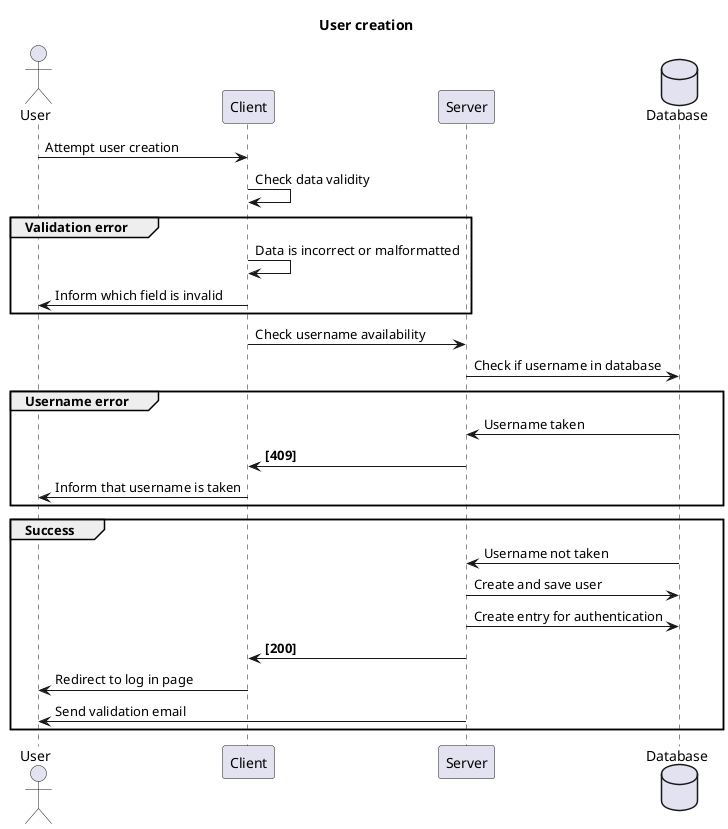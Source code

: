 @startuml User_creation

title User creation

actor User
participant Client
participant Server
database Database

User -> Client : Attempt user creation
Client -> Client : Check data validity

group Validation error
  Client -> Client : Data is incorrect or malformatted
  Client -> User : Inform which field is invalid
end

Client -> Server : Check username availability
Server -> Database : Check if username in database

group Username error
  Database -> Server : Username taken
  Server -> Client : <b>[409]
  Client -> User : Inform that username is taken
end

group Success
  Database -> Server : Username not taken
  Server -> Database : Create and save user
  Server -> Database : Create entry for authentication
  Server -> Client : <b>[200]
  Client -> User : Redirect to log in page
  Server -> User : Send validation email
end

@enduml